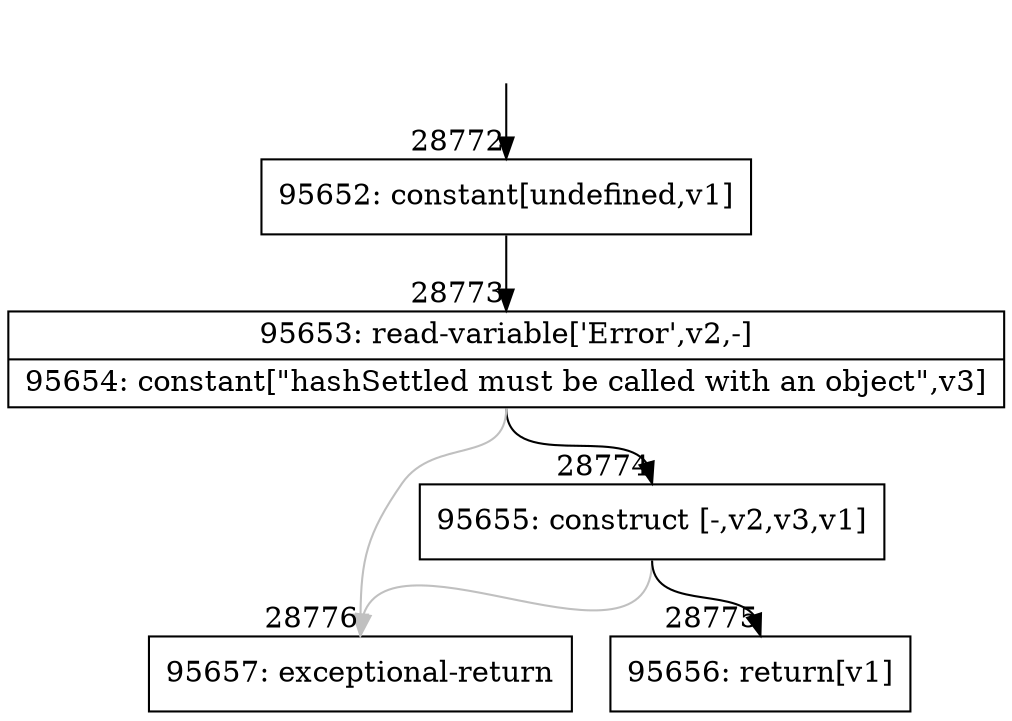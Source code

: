 digraph {
rankdir="TD"
BB_entry2536[shape=none,label=""];
BB_entry2536 -> BB28772 [tailport=s, headport=n, headlabel="    28772"]
BB28772 [shape=record label="{95652: constant[undefined,v1]}" ] 
BB28772 -> BB28773 [tailport=s, headport=n, headlabel="      28773"]
BB28773 [shape=record label="{95653: read-variable['Error',v2,-]|95654: constant[\"hashSettled must be called with an object\",v3]}" ] 
BB28773 -> BB28774 [tailport=s, headport=n, headlabel="      28774"]
BB28773 -> BB28776 [tailport=s, headport=n, color=gray, headlabel="      28776"]
BB28774 [shape=record label="{95655: construct [-,v2,v3,v1]}" ] 
BB28774 -> BB28775 [tailport=s, headport=n, headlabel="      28775"]
BB28774 -> BB28776 [tailport=s, headport=n, color=gray]
BB28775 [shape=record label="{95656: return[v1]}" ] 
BB28776 [shape=record label="{95657: exceptional-return}" ] 
//#$~ 51367
}
